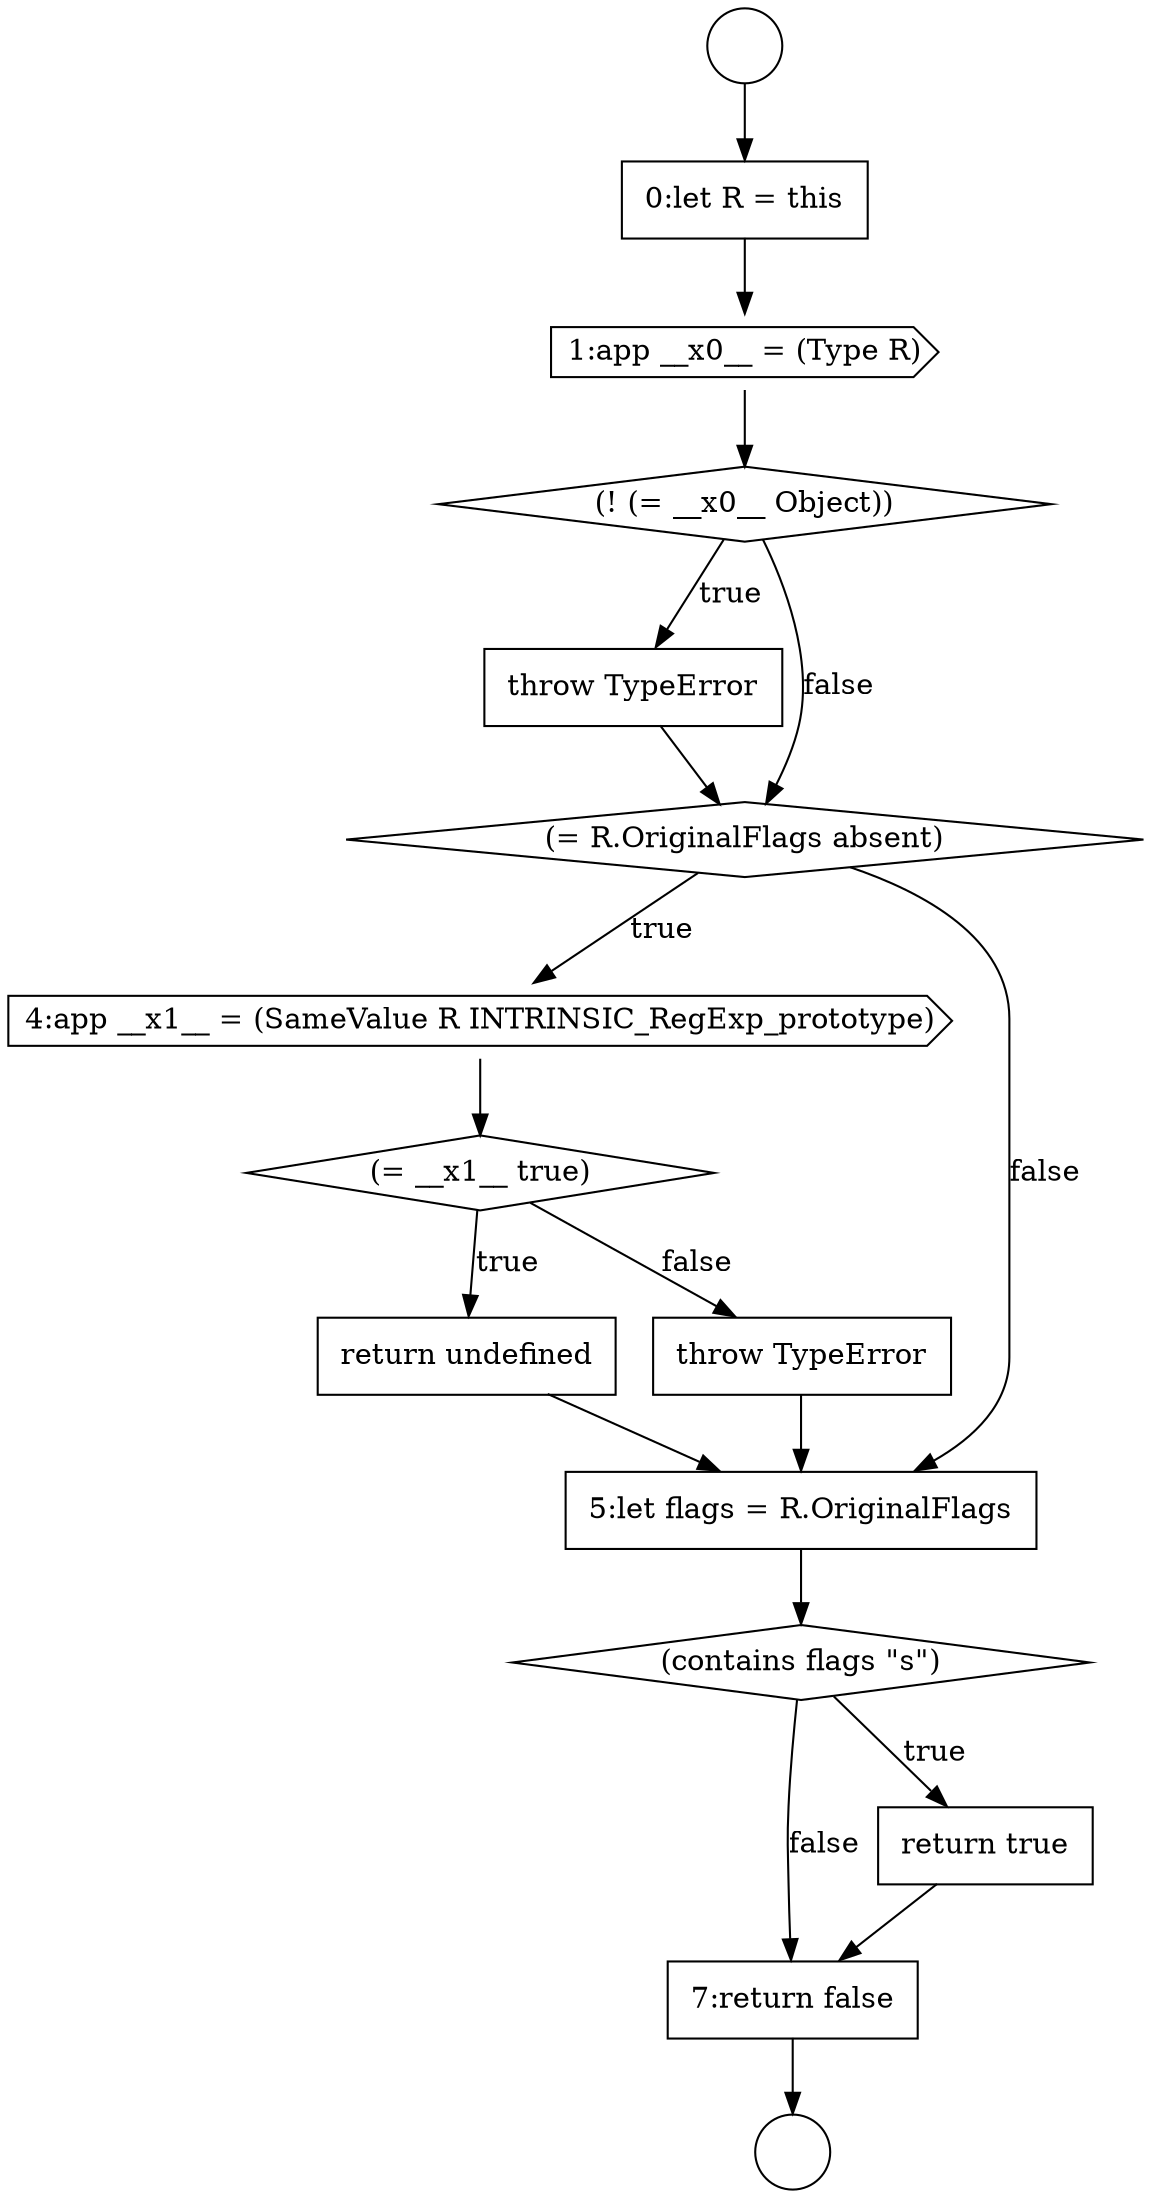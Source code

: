 digraph {
  node15170 [shape=none, margin=0, label=<<font color="black">
    <table border="0" cellborder="1" cellspacing="0" cellpadding="10">
      <tr><td align="left">7:return false</td></tr>
    </table>
  </font>> color="black" fillcolor="white" style=filled]
  node15158 [shape=none, margin=0, label=<<font color="black">
    <table border="0" cellborder="1" cellspacing="0" cellpadding="10">
      <tr><td align="left">0:let R = this</td></tr>
    </table>
  </font>> color="black" fillcolor="white" style=filled]
  node15165 [shape=none, margin=0, label=<<font color="black">
    <table border="0" cellborder="1" cellspacing="0" cellpadding="10">
      <tr><td align="left">return undefined</td></tr>
    </table>
  </font>> color="black" fillcolor="white" style=filled]
  node15169 [shape=none, margin=0, label=<<font color="black">
    <table border="0" cellborder="1" cellspacing="0" cellpadding="10">
      <tr><td align="left">return true</td></tr>
    </table>
  </font>> color="black" fillcolor="white" style=filled]
  node15160 [shape=diamond, label=<<font color="black">(! (= __x0__ Object))</font>> color="black" fillcolor="white" style=filled]
  node15163 [shape=cds, label=<<font color="black">4:app __x1__ = (SameValue R INTRINSIC_RegExp_prototype)</font>> color="black" fillcolor="white" style=filled]
  node15159 [shape=cds, label=<<font color="black">1:app __x0__ = (Type R)</font>> color="black" fillcolor="white" style=filled]
  node15161 [shape=none, margin=0, label=<<font color="black">
    <table border="0" cellborder="1" cellspacing="0" cellpadding="10">
      <tr><td align="left">throw TypeError</td></tr>
    </table>
  </font>> color="black" fillcolor="white" style=filled]
  node15167 [shape=none, margin=0, label=<<font color="black">
    <table border="0" cellborder="1" cellspacing="0" cellpadding="10">
      <tr><td align="left">5:let flags = R.OriginalFlags</td></tr>
    </table>
  </font>> color="black" fillcolor="white" style=filled]
  node15156 [shape=circle label=" " color="black" fillcolor="white" style=filled]
  node15157 [shape=circle label=" " color="black" fillcolor="white" style=filled]
  node15168 [shape=diamond, label=<<font color="black">(contains flags &quot;s&quot;)</font>> color="black" fillcolor="white" style=filled]
  node15162 [shape=diamond, label=<<font color="black">(= R.OriginalFlags absent)</font>> color="black" fillcolor="white" style=filled]
  node15164 [shape=diamond, label=<<font color="black">(= __x1__ true)</font>> color="black" fillcolor="white" style=filled]
  node15166 [shape=none, margin=0, label=<<font color="black">
    <table border="0" cellborder="1" cellspacing="0" cellpadding="10">
      <tr><td align="left">throw TypeError</td></tr>
    </table>
  </font>> color="black" fillcolor="white" style=filled]
  node15170 -> node15157 [ color="black"]
  node15160 -> node15161 [label=<<font color="black">true</font>> color="black"]
  node15160 -> node15162 [label=<<font color="black">false</font>> color="black"]
  node15156 -> node15158 [ color="black"]
  node15158 -> node15159 [ color="black"]
  node15166 -> node15167 [ color="black"]
  node15165 -> node15167 [ color="black"]
  node15162 -> node15163 [label=<<font color="black">true</font>> color="black"]
  node15162 -> node15167 [label=<<font color="black">false</font>> color="black"]
  node15163 -> node15164 [ color="black"]
  node15159 -> node15160 [ color="black"]
  node15164 -> node15165 [label=<<font color="black">true</font>> color="black"]
  node15164 -> node15166 [label=<<font color="black">false</font>> color="black"]
  node15169 -> node15170 [ color="black"]
  node15168 -> node15169 [label=<<font color="black">true</font>> color="black"]
  node15168 -> node15170 [label=<<font color="black">false</font>> color="black"]
  node15161 -> node15162 [ color="black"]
  node15167 -> node15168 [ color="black"]
}
